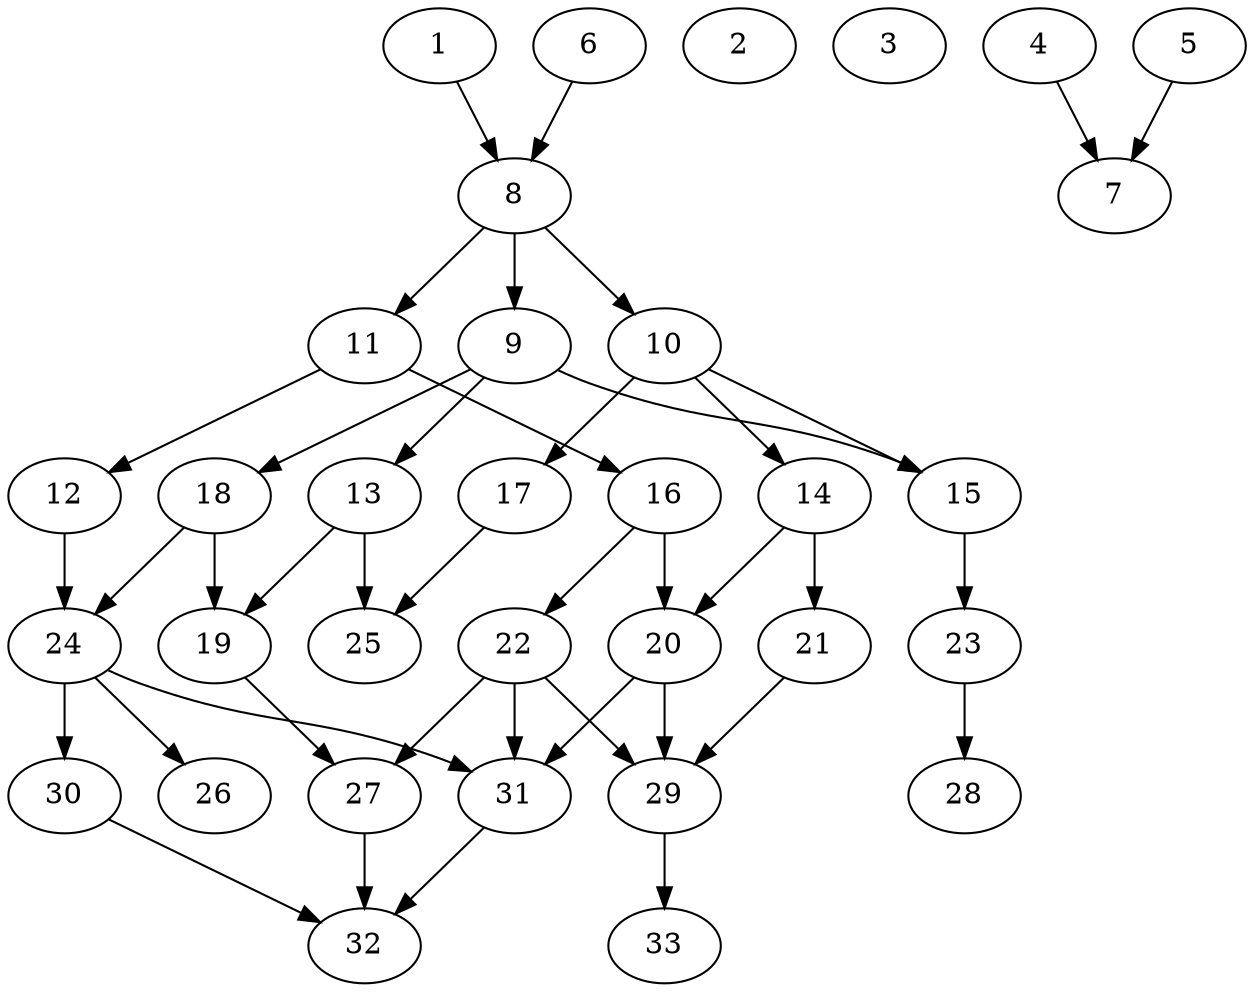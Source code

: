 // DAG (tier=2-normal, mode=compute, n=33, ccr=0.386, fat=0.509, density=0.479, regular=0.566, jump=0.158, mindata=524288, maxdata=8388608)
// DAG automatically generated by daggen at Sun Aug 24 16:33:33 2025
// /home/ermia/Project/Environments/daggen/bin/daggen --dot --ccr 0.386 --fat 0.509 --regular 0.566 --density 0.479 --jump 0.158 --mindata 524288 --maxdata 8388608 -n 33 
digraph G {
  1 [size="3396863039968903168", alpha="0.14", expect_size="1698431519984451584"]
  1 -> 8 [size ="18077651566592"]
  2 [size="5033425637017933", alpha="0.09", expect_size="2516712818508966"]
  3 [size="68051637027232284672", alpha="0.15", expect_size="34025818513616142336"]
  4 [size="1046665675879179520", alpha="0.16", expect_size="523332837939589760"]
  4 -> 7 [size ="360992001228800"]
  5 [size="1947102561024975", alpha="0.01", expect_size="973551280512487"]
  5 -> 7 [size ="47836406218752"]
  6 [size="15811773253376866", alpha="0.01", expect_size="7905886626688433"]
  6 -> 8 [size ="8072869183488"]
  7 [size="678640623761343616", alpha="0.13", expect_size="339320311880671808"]
  8 [size="6844706889960762", alpha="0.01", expect_size="3422353444980381"]
  8 -> 9 [size ="462842989903872"]
  8 -> 10 [size ="462842989903872"]
  8 -> 11 [size ="462842989903872"]
  9 [size="18197629916614172", alpha="0.09", expect_size="9098814958307086"]
  9 -> 13 [size ="364964980195328"]
  9 -> 15 [size ="364964980195328"]
  9 -> 18 [size ="364964980195328"]
  10 [size="1108096379706897024", alpha="0.08", expect_size="554048189853448512"]
  10 -> 14 [size ="520224768000000"]
  10 -> 15 [size ="520224768000000"]
  10 -> 17 [size ="520224768000000"]
  11 [size="140352296965548064", alpha="0.02", expect_size="70176148482774032"]
  11 -> 12 [size ="77473165344768"]
  11 -> 16 [size ="77473165344768"]
  12 [size="147776795600410902528", alpha="0.17", expect_size="73888397800205451264"]
  12 -> 24 [size ="223611507965952"]
  13 [size="98629570711227727872", alpha="0.12", expect_size="49314785355613863936"]
  13 -> 19 [size ="170776489623552"]
  13 -> 25 [size ="170776489623552"]
  14 [size="180505591622330496", alpha="0.20", expect_size="90252795811165248"]
  14 -> 20 [size ="79113305980928"]
  14 -> 21 [size ="79113305980928"]
  15 [size="17456793970465266", alpha="0.12", expect_size="8728396985232633"]
  15 -> 23 [size ="308670206312448"]
  16 [size="22060073173214236", alpha="0.16", expect_size="11030036586607118"]
  16 -> 20 [size ="550512474718208"]
  16 -> 22 [size ="550512474718208"]
  17 [size="2231276861754554", alpha="0.06", expect_size="1115638430877277"]
  17 -> 25 [size ="74044909027328"]
  18 [size="6094770274730996", alpha="0.08", expect_size="3047385137365498"]
  18 -> 19 [size ="10825465069568"]
  18 -> 24 [size ="10825465069568"]
  19 [size="16947705564619974", alpha="0.06", expect_size="8473852782309987"]
  19 -> 27 [size ="301285655969792"]
  20 [size="554056886401404672", alpha="0.06", expect_size="277028443200702336"]
  20 -> 29 [size ="370296108351488"]
  20 -> 31 [size ="370296108351488"]
  21 [size="71843926194155", alpha="0.08", expect_size="35921963097077"]
  21 -> 29 [size ="6132282163200"]
  22 [size="15829470914002844", alpha="0.12", expect_size="7914735457001422"]
  22 -> 27 [size ="431489728643072"]
  22 -> 29 [size ="431489728643072"]
  22 -> 31 [size ="431489728643072"]
  23 [size="43102368736819019776", alpha="0.07", expect_size="21551184368409509888"]
  23 -> 28 [size ="98346161143808"]
  24 [size="110132574938762051584", alpha="0.17", expect_size="55066287469381025792"]
  24 -> 26 [size ="183809173618688"]
  24 -> 30 [size ="183809173618688"]
  24 -> 31 [size ="183809173618688"]
  25 [size="64184120492087688", alpha="0.07", expect_size="32092060246043844"]
  26 [size="78251612512549076992", alpha="0.04", expect_size="39125806256274538496"]
  27 [size="6740820712366599", alpha="0.10", expect_size="3370410356183299"]
  27 -> 32 [size ="286196496334848"]
  28 [size="642004834988937984", alpha="0.15", expect_size="321002417494468992"]
  29 [size="708299662220974592", alpha="0.12", expect_size="354149831110487296"]
  29 -> 33 [size ="326632262860800"]
  30 [size="65056376730982576", alpha="0.12", expect_size="32528188365491288"]
  30 -> 32 [size ="42316467273728"]
  31 [size="4592518214730438", alpha="0.00", expect_size="2296259107365219"]
  31 -> 32 [size ="146148643831808"]
  32 [size="886950583656520", alpha="0.11", expect_size="443475291828260"]
  33 [size="84538856677566316544", alpha="0.19", expect_size="42269428338783158272"]
}